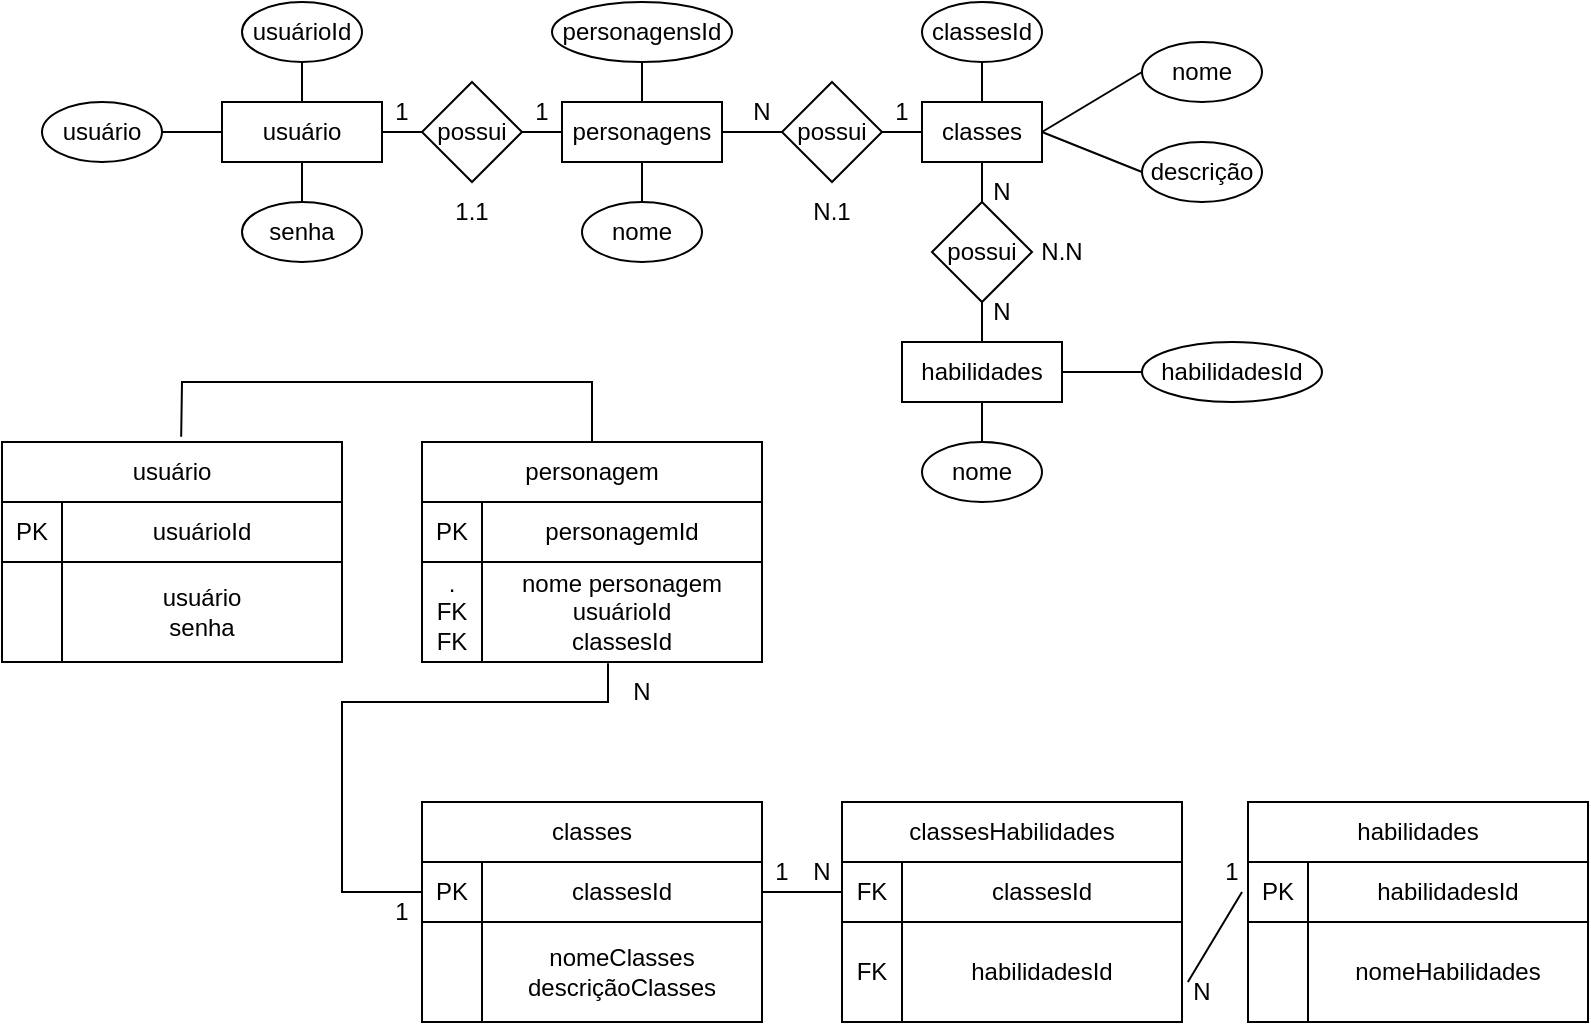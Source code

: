<mxfile version="20.4.0" type="device"><diagram id="oE5Raup7hdexDfxpyuE9" name="Página-1"><mxGraphModel dx="579" dy="300" grid="1" gridSize="10" guides="1" tooltips="1" connect="1" arrows="1" fold="1" page="1" pageScale="1" pageWidth="827" pageHeight="1169" math="0" shadow="0"><root><mxCell id="0"/><mxCell id="1" parent="0"/><mxCell id="1BjWfvMyRxZRmRcH1Ue--1" value="usuário" style="ellipse;whiteSpace=wrap;html=1;fontFamily=Helvetica;" vertex="1" parent="1"><mxGeometry x="30" y="160" width="60" height="30" as="geometry"/></mxCell><mxCell id="1BjWfvMyRxZRmRcH1Ue--2" value="usuárioId" style="ellipse;whiteSpace=wrap;html=1;fontFamily=Helvetica;" vertex="1" parent="1"><mxGeometry x="130" y="110" width="60" height="30" as="geometry"/></mxCell><mxCell id="1BjWfvMyRxZRmRcH1Ue--3" value="senha" style="ellipse;whiteSpace=wrap;html=1;fontFamily=Helvetica;" vertex="1" parent="1"><mxGeometry x="130" y="210" width="60" height="30" as="geometry"/></mxCell><mxCell id="1BjWfvMyRxZRmRcH1Ue--4" value="personagensId" style="ellipse;whiteSpace=wrap;html=1;fontFamily=Helvetica;" vertex="1" parent="1"><mxGeometry x="285" y="110" width="90" height="30" as="geometry"/></mxCell><mxCell id="1BjWfvMyRxZRmRcH1Ue--5" value="nome" style="ellipse;whiteSpace=wrap;html=1;fontFamily=Helvetica;" vertex="1" parent="1"><mxGeometry x="300" y="210" width="60" height="30" as="geometry"/></mxCell><mxCell id="1BjWfvMyRxZRmRcH1Ue--6" value="usuário" style="rounded=0;whiteSpace=wrap;html=1;fontFamily=Helvetica;" vertex="1" parent="1"><mxGeometry x="120" y="160" width="80" height="30" as="geometry"/></mxCell><mxCell id="1BjWfvMyRxZRmRcH1Ue--7" value="possui" style="rhombus;whiteSpace=wrap;html=1;fontFamily=Helvetica;" vertex="1" parent="1"><mxGeometry x="220" y="150" width="50" height="50" as="geometry"/></mxCell><mxCell id="1BjWfvMyRxZRmRcH1Ue--8" value="personagens" style="rounded=0;whiteSpace=wrap;html=1;fontFamily=Helvetica;" vertex="1" parent="1"><mxGeometry x="290" y="160" width="80" height="30" as="geometry"/></mxCell><mxCell id="1BjWfvMyRxZRmRcH1Ue--10" value="classes" style="rounded=0;whiteSpace=wrap;html=1;fontFamily=Helvetica;" vertex="1" parent="1"><mxGeometry x="470" y="160" width="60" height="30" as="geometry"/></mxCell><mxCell id="1BjWfvMyRxZRmRcH1Ue--11" value="possui" style="rhombus;whiteSpace=wrap;html=1;fontFamily=Helvetica;" vertex="1" parent="1"><mxGeometry x="475" y="210" width="50" height="50" as="geometry"/></mxCell><mxCell id="1BjWfvMyRxZRmRcH1Ue--14" value="classesId" style="ellipse;whiteSpace=wrap;html=1;fontFamily=Helvetica;" vertex="1" parent="1"><mxGeometry x="470" y="110" width="60" height="30" as="geometry"/></mxCell><mxCell id="1BjWfvMyRxZRmRcH1Ue--16" value="nome" style="ellipse;whiteSpace=wrap;html=1;fontFamily=Helvetica;" vertex="1" parent="1"><mxGeometry x="580" y="130" width="60" height="30" as="geometry"/></mxCell><mxCell id="1BjWfvMyRxZRmRcH1Ue--17" value="descrição" style="ellipse;whiteSpace=wrap;html=1;fontFamily=Helvetica;" vertex="1" parent="1"><mxGeometry x="580" y="180" width="60" height="30" as="geometry"/></mxCell><mxCell id="1BjWfvMyRxZRmRcH1Ue--18" value="habilidades" style="rounded=0;whiteSpace=wrap;html=1;fontFamily=Helvetica;" vertex="1" parent="1"><mxGeometry x="460" y="280" width="80" height="30" as="geometry"/></mxCell><mxCell id="1BjWfvMyRxZRmRcH1Ue--19" value="nome" style="ellipse;whiteSpace=wrap;html=1;fontFamily=Helvetica;" vertex="1" parent="1"><mxGeometry x="470" y="330" width="60" height="30" as="geometry"/></mxCell><mxCell id="1BjWfvMyRxZRmRcH1Ue--20" value="habilidadesId" style="ellipse;whiteSpace=wrap;html=1;fontFamily=Helvetica;" vertex="1" parent="1"><mxGeometry x="580" y="280" width="90" height="30" as="geometry"/></mxCell><mxCell id="1BjWfvMyRxZRmRcH1Ue--40" value="PK" style="whiteSpace=wrap;html=1;aspect=fixed;fontFamily=Helvetica;" vertex="1" parent="1"><mxGeometry x="10" y="360" width="30" height="30" as="geometry"/></mxCell><mxCell id="1BjWfvMyRxZRmRcH1Ue--41" value="usuárioId" style="rounded=0;whiteSpace=wrap;html=1;fontFamily=Helvetica;" vertex="1" parent="1"><mxGeometry x="40" y="360" width="140" height="30" as="geometry"/></mxCell><mxCell id="1BjWfvMyRxZRmRcH1Ue--42" value="usuário" style="rounded=0;whiteSpace=wrap;html=1;fontFamily=Helvetica;" vertex="1" parent="1"><mxGeometry x="10" y="330" width="170" height="30" as="geometry"/></mxCell><mxCell id="1BjWfvMyRxZRmRcH1Ue--45" value="" style="rounded=0;whiteSpace=wrap;html=1;fontFamily=Helvetica;" vertex="1" parent="1"><mxGeometry x="10" y="390" width="30" height="50" as="geometry"/></mxCell><mxCell id="1BjWfvMyRxZRmRcH1Ue--46" value="usuário&lt;br&gt;senha" style="rounded=0;whiteSpace=wrap;html=1;fontFamily=Helvetica;" vertex="1" parent="1"><mxGeometry x="40" y="390" width="140" height="50" as="geometry"/></mxCell><mxCell id="1BjWfvMyRxZRmRcH1Ue--47" value="personagem" style="rounded=0;whiteSpace=wrap;html=1;fontFamily=Helvetica;" vertex="1" parent="1"><mxGeometry x="220" y="330" width="170" height="30" as="geometry"/></mxCell><mxCell id="1BjWfvMyRxZRmRcH1Ue--48" value="PK" style="whiteSpace=wrap;html=1;aspect=fixed;fontFamily=Helvetica;" vertex="1" parent="1"><mxGeometry x="220" y="360" width="30" height="30" as="geometry"/></mxCell><mxCell id="1BjWfvMyRxZRmRcH1Ue--49" value="personagemId" style="rounded=0;whiteSpace=wrap;html=1;fontFamily=Helvetica;" vertex="1" parent="1"><mxGeometry x="250" y="360" width="140" height="30" as="geometry"/></mxCell><mxCell id="1BjWfvMyRxZRmRcH1Ue--50" value="nome personagem&lt;br&gt;usuárioId&lt;br&gt;classesId" style="rounded=0;whiteSpace=wrap;html=1;fontFamily=Helvetica;" vertex="1" parent="1"><mxGeometry x="250" y="390" width="140" height="50" as="geometry"/></mxCell><mxCell id="1BjWfvMyRxZRmRcH1Ue--51" value=".&lt;br&gt;FK&lt;br&gt;FK" style="rounded=0;whiteSpace=wrap;html=1;fontFamily=Helvetica;" vertex="1" parent="1"><mxGeometry x="220" y="390" width="30" height="50" as="geometry"/></mxCell><mxCell id="1BjWfvMyRxZRmRcH1Ue--64" value="classes" style="rounded=0;whiteSpace=wrap;html=1;fontFamily=Helvetica;" vertex="1" parent="1"><mxGeometry x="220" y="510" width="170" height="30" as="geometry"/></mxCell><mxCell id="1BjWfvMyRxZRmRcH1Ue--65" value="PK" style="whiteSpace=wrap;html=1;aspect=fixed;fontFamily=Helvetica;" vertex="1" parent="1"><mxGeometry x="220" y="540" width="30" height="30" as="geometry"/></mxCell><mxCell id="1BjWfvMyRxZRmRcH1Ue--66" value="classesId" style="rounded=0;whiteSpace=wrap;html=1;fontFamily=Helvetica;" vertex="1" parent="1"><mxGeometry x="250" y="540" width="140" height="30" as="geometry"/></mxCell><mxCell id="1BjWfvMyRxZRmRcH1Ue--67" value="nomeClasses&lt;br&gt;descriçãoClasses" style="rounded=0;whiteSpace=wrap;html=1;fontFamily=Helvetica;" vertex="1" parent="1"><mxGeometry x="250" y="570" width="140" height="50" as="geometry"/></mxCell><mxCell id="1BjWfvMyRxZRmRcH1Ue--68" value="" style="rounded=0;whiteSpace=wrap;html=1;fontFamily=Helvetica;" vertex="1" parent="1"><mxGeometry x="220" y="570" width="30" height="50" as="geometry"/></mxCell><mxCell id="1BjWfvMyRxZRmRcH1Ue--69" value="classesHabilidades" style="rounded=0;whiteSpace=wrap;html=1;fontFamily=Helvetica;" vertex="1" parent="1"><mxGeometry x="430" y="510" width="170" height="30" as="geometry"/></mxCell><mxCell id="1BjWfvMyRxZRmRcH1Ue--70" value="FK" style="whiteSpace=wrap;html=1;aspect=fixed;fontFamily=Helvetica;" vertex="1" parent="1"><mxGeometry x="430" y="540" width="30" height="30" as="geometry"/></mxCell><mxCell id="1BjWfvMyRxZRmRcH1Ue--71" value="classesId" style="rounded=0;whiteSpace=wrap;html=1;fontFamily=Helvetica;" vertex="1" parent="1"><mxGeometry x="460" y="540" width="140" height="30" as="geometry"/></mxCell><mxCell id="1BjWfvMyRxZRmRcH1Ue--72" value="habilidadesId" style="rounded=0;whiteSpace=wrap;html=1;fontFamily=Helvetica;" vertex="1" parent="1"><mxGeometry x="460" y="570" width="140" height="50" as="geometry"/></mxCell><mxCell id="1BjWfvMyRxZRmRcH1Ue--73" value="FK" style="rounded=0;whiteSpace=wrap;html=1;fontFamily=Helvetica;" vertex="1" parent="1"><mxGeometry x="430" y="570" width="30" height="50" as="geometry"/></mxCell><mxCell id="1BjWfvMyRxZRmRcH1Ue--74" value="habilidades" style="rounded=0;whiteSpace=wrap;html=1;fontFamily=Helvetica;" vertex="1" parent="1"><mxGeometry x="633" y="510" width="170" height="30" as="geometry"/></mxCell><mxCell id="1BjWfvMyRxZRmRcH1Ue--75" value="habilidadesId" style="rounded=0;whiteSpace=wrap;html=1;fontFamily=Helvetica;" vertex="1" parent="1"><mxGeometry x="663" y="540" width="140" height="30" as="geometry"/></mxCell><mxCell id="1BjWfvMyRxZRmRcH1Ue--76" value="PK" style="whiteSpace=wrap;html=1;aspect=fixed;fontFamily=Helvetica;" vertex="1" parent="1"><mxGeometry x="633" y="540" width="30" height="30" as="geometry"/></mxCell><mxCell id="1BjWfvMyRxZRmRcH1Ue--77" value="" style="rounded=0;whiteSpace=wrap;html=1;fontFamily=Helvetica;" vertex="1" parent="1"><mxGeometry x="633" y="570" width="30" height="50" as="geometry"/></mxCell><mxCell id="1BjWfvMyRxZRmRcH1Ue--78" value="nomeHabilidades" style="rounded=0;whiteSpace=wrap;html=1;fontFamily=Helvetica;" vertex="1" parent="1"><mxGeometry x="663" y="570" width="140" height="50" as="geometry"/></mxCell><mxCell id="1BjWfvMyRxZRmRcH1Ue--86" value="" style="endArrow=none;html=1;rounded=0;fontFamily=Helvetica;exitX=1;exitY=0.5;exitDx=0;exitDy=0;entryX=0;entryY=0.5;entryDx=0;entryDy=0;" edge="1" parent="1" source="1BjWfvMyRxZRmRcH1Ue--1" target="1BjWfvMyRxZRmRcH1Ue--6"><mxGeometry width="50" height="50" relative="1" as="geometry"><mxPoint x="310" y="250" as="sourcePoint"/><mxPoint x="360" y="200" as="targetPoint"/></mxGeometry></mxCell><mxCell id="1BjWfvMyRxZRmRcH1Ue--9" value="possui" style="rhombus;whiteSpace=wrap;html=1;fontFamily=Helvetica;" vertex="1" parent="1"><mxGeometry x="400" y="150" width="50" height="50" as="geometry"/></mxCell><mxCell id="1BjWfvMyRxZRmRcH1Ue--89" value="" style="edgeStyle=orthogonalEdgeStyle;rounded=0;orthogonalLoop=1;jettySize=auto;html=1;fontFamily=Helvetica;endArrow=none;entryX=0;entryY=0.5;entryDx=0;entryDy=0;" edge="1" parent="1" source="1BjWfvMyRxZRmRcH1Ue--1" target="1BjWfvMyRxZRmRcH1Ue--6"><mxGeometry relative="1" as="geometry"><mxPoint x="90" y="175" as="sourcePoint"/><mxPoint x="530" y="175" as="targetPoint"/></mxGeometry></mxCell><mxCell id="1BjWfvMyRxZRmRcH1Ue--92" value="" style="endArrow=none;html=1;rounded=0;fontFamily=Helvetica;exitX=1;exitY=0.5;exitDx=0;exitDy=0;entryX=0;entryY=0.5;entryDx=0;entryDy=0;" edge="1" parent="1" source="1BjWfvMyRxZRmRcH1Ue--6" target="1BjWfvMyRxZRmRcH1Ue--7"><mxGeometry width="50" height="50" relative="1" as="geometry"><mxPoint x="310" y="250" as="sourcePoint"/><mxPoint x="360" y="200" as="targetPoint"/></mxGeometry></mxCell><mxCell id="1BjWfvMyRxZRmRcH1Ue--94" value="" style="endArrow=none;html=1;rounded=0;fontFamily=Helvetica;exitX=0;exitY=0.5;exitDx=0;exitDy=0;entryX=1;entryY=0.5;entryDx=0;entryDy=0;" edge="1" parent="1" source="1BjWfvMyRxZRmRcH1Ue--9" target="1BjWfvMyRxZRmRcH1Ue--8"><mxGeometry width="50" height="50" relative="1" as="geometry"><mxPoint x="310" y="250" as="sourcePoint"/><mxPoint x="360" y="200" as="targetPoint"/></mxGeometry></mxCell><mxCell id="1BjWfvMyRxZRmRcH1Ue--95" value="" style="endArrow=none;html=1;rounded=0;fontFamily=Helvetica;exitX=0;exitY=0.5;exitDx=0;exitDy=0;entryX=1;entryY=0.5;entryDx=0;entryDy=0;" edge="1" parent="1" source="1BjWfvMyRxZRmRcH1Ue--10" target="1BjWfvMyRxZRmRcH1Ue--9"><mxGeometry width="50" height="50" relative="1" as="geometry"><mxPoint x="310" y="250" as="sourcePoint"/><mxPoint x="360" y="200" as="targetPoint"/></mxGeometry></mxCell><mxCell id="1BjWfvMyRxZRmRcH1Ue--96" value="" style="endArrow=none;html=1;rounded=0;fontFamily=Helvetica;entryX=0;entryY=0.5;entryDx=0;entryDy=0;exitX=1;exitY=0.5;exitDx=0;exitDy=0;" edge="1" parent="1" source="1BjWfvMyRxZRmRcH1Ue--10" target="1BjWfvMyRxZRmRcH1Ue--16"><mxGeometry width="50" height="50" relative="1" as="geometry"><mxPoint x="310" y="250" as="sourcePoint"/><mxPoint x="360" y="200" as="targetPoint"/></mxGeometry></mxCell><mxCell id="1BjWfvMyRxZRmRcH1Ue--97" value="" style="endArrow=none;html=1;rounded=0;fontFamily=Helvetica;entryX=0;entryY=0.5;entryDx=0;entryDy=0;exitX=1;exitY=0.5;exitDx=0;exitDy=0;" edge="1" parent="1" source="1BjWfvMyRxZRmRcH1Ue--10" target="1BjWfvMyRxZRmRcH1Ue--17"><mxGeometry width="50" height="50" relative="1" as="geometry"><mxPoint x="310" y="250" as="sourcePoint"/><mxPoint x="360" y="200" as="targetPoint"/></mxGeometry></mxCell><mxCell id="1BjWfvMyRxZRmRcH1Ue--98" value="" style="endArrow=none;html=1;rounded=0;fontFamily=Helvetica;exitX=0.5;exitY=0;exitDx=0;exitDy=0;entryX=0.5;entryY=1;entryDx=0;entryDy=0;" edge="1" parent="1" source="1BjWfvMyRxZRmRcH1Ue--3" target="1BjWfvMyRxZRmRcH1Ue--6"><mxGeometry width="50" height="50" relative="1" as="geometry"><mxPoint x="310" y="250" as="sourcePoint"/><mxPoint x="360" y="200" as="targetPoint"/></mxGeometry></mxCell><mxCell id="1BjWfvMyRxZRmRcH1Ue--99" value="" style="endArrow=none;html=1;rounded=0;fontFamily=Helvetica;exitX=0.5;exitY=1;exitDx=0;exitDy=0;entryX=0.5;entryY=0;entryDx=0;entryDy=0;" edge="1" parent="1" source="1BjWfvMyRxZRmRcH1Ue--2" target="1BjWfvMyRxZRmRcH1Ue--6"><mxGeometry width="50" height="50" relative="1" as="geometry"><mxPoint x="310" y="250" as="sourcePoint"/><mxPoint x="360" y="200" as="targetPoint"/></mxGeometry></mxCell><mxCell id="1BjWfvMyRxZRmRcH1Ue--100" value="" style="endArrow=none;html=1;rounded=0;fontFamily=Helvetica;exitX=0.5;exitY=1;exitDx=0;exitDy=0;entryX=0.5;entryY=0;entryDx=0;entryDy=0;" edge="1" parent="1" source="1BjWfvMyRxZRmRcH1Ue--4" target="1BjWfvMyRxZRmRcH1Ue--8"><mxGeometry width="50" height="50" relative="1" as="geometry"><mxPoint x="310" y="250" as="sourcePoint"/><mxPoint x="360" y="200" as="targetPoint"/></mxGeometry></mxCell><mxCell id="1BjWfvMyRxZRmRcH1Ue--101" value="" style="endArrow=none;html=1;rounded=0;fontFamily=Helvetica;entryX=0.5;entryY=1;entryDx=0;entryDy=0;exitX=0.5;exitY=0;exitDx=0;exitDy=0;" edge="1" parent="1" source="1BjWfvMyRxZRmRcH1Ue--5" target="1BjWfvMyRxZRmRcH1Ue--8"><mxGeometry width="50" height="50" relative="1" as="geometry"><mxPoint x="310" y="250" as="sourcePoint"/><mxPoint x="360" y="200" as="targetPoint"/></mxGeometry></mxCell><mxCell id="1BjWfvMyRxZRmRcH1Ue--102" value="" style="endArrow=none;html=1;rounded=0;fontFamily=Helvetica;entryX=0.5;entryY=1;entryDx=0;entryDy=0;exitX=0.5;exitY=0;exitDx=0;exitDy=0;" edge="1" parent="1" source="1BjWfvMyRxZRmRcH1Ue--10" target="1BjWfvMyRxZRmRcH1Ue--14"><mxGeometry width="50" height="50" relative="1" as="geometry"><mxPoint x="310" y="250" as="sourcePoint"/><mxPoint x="500" y="150" as="targetPoint"/></mxGeometry></mxCell><mxCell id="1BjWfvMyRxZRmRcH1Ue--104" value="" style="endArrow=none;html=1;rounded=0;fontFamily=Helvetica;entryX=0.5;entryY=1;entryDx=0;entryDy=0;exitX=0.5;exitY=0;exitDx=0;exitDy=0;" edge="1" parent="1" source="1BjWfvMyRxZRmRcH1Ue--11" target="1BjWfvMyRxZRmRcH1Ue--10"><mxGeometry width="50" height="50" relative="1" as="geometry"><mxPoint x="310" y="250" as="sourcePoint"/><mxPoint x="360" y="200" as="targetPoint"/></mxGeometry></mxCell><mxCell id="1BjWfvMyRxZRmRcH1Ue--105" value="" style="endArrow=none;html=1;rounded=0;fontFamily=Helvetica;entryX=0.5;entryY=1;entryDx=0;entryDy=0;exitX=0.5;exitY=0;exitDx=0;exitDy=0;" edge="1" parent="1" source="1BjWfvMyRxZRmRcH1Ue--18" target="1BjWfvMyRxZRmRcH1Ue--11"><mxGeometry width="50" height="50" relative="1" as="geometry"><mxPoint x="310" y="250" as="sourcePoint"/><mxPoint x="360" y="200" as="targetPoint"/></mxGeometry></mxCell><mxCell id="1BjWfvMyRxZRmRcH1Ue--106" value="" style="endArrow=none;html=1;rounded=0;fontFamily=Helvetica;entryX=0.5;entryY=1;entryDx=0;entryDy=0;exitX=0.5;exitY=0;exitDx=0;exitDy=0;" edge="1" parent="1" source="1BjWfvMyRxZRmRcH1Ue--19" target="1BjWfvMyRxZRmRcH1Ue--18"><mxGeometry width="50" height="50" relative="1" as="geometry"><mxPoint x="310" y="250" as="sourcePoint"/><mxPoint x="360" y="200" as="targetPoint"/></mxGeometry></mxCell><mxCell id="1BjWfvMyRxZRmRcH1Ue--107" value="" style="endArrow=none;html=1;rounded=0;fontFamily=Helvetica;exitX=0;exitY=0.5;exitDx=0;exitDy=0;entryX=1;entryY=0.5;entryDx=0;entryDy=0;" edge="1" parent="1" source="1BjWfvMyRxZRmRcH1Ue--20" target="1BjWfvMyRxZRmRcH1Ue--18"><mxGeometry width="50" height="50" relative="1" as="geometry"><mxPoint x="310" y="250" as="sourcePoint"/><mxPoint x="360" y="200" as="targetPoint"/></mxGeometry></mxCell><mxCell id="1BjWfvMyRxZRmRcH1Ue--108" value="" style="endArrow=none;html=1;rounded=0;fontFamily=Helvetica;entryX=0.5;entryY=0;entryDx=0;entryDy=0;exitX=0.527;exitY=-0.089;exitDx=0;exitDy=0;exitPerimeter=0;" edge="1" parent="1" source="1BjWfvMyRxZRmRcH1Ue--42" target="1BjWfvMyRxZRmRcH1Ue--47"><mxGeometry width="50" height="50" relative="1" as="geometry"><mxPoint x="317" y="300" as="sourcePoint"/><mxPoint x="280" y="330" as="targetPoint"/><Array as="points"><mxPoint x="100" y="300"/><mxPoint x="305" y="300"/></Array></mxGeometry></mxCell><mxCell id="1BjWfvMyRxZRmRcH1Ue--109" value="" style="endArrow=none;html=1;rounded=0;fontFamily=Helvetica;entryX=0.45;entryY=1.013;entryDx=0;entryDy=0;entryPerimeter=0;exitX=0;exitY=0.5;exitDx=0;exitDy=0;" edge="1" parent="1" source="1BjWfvMyRxZRmRcH1Ue--65" target="1BjWfvMyRxZRmRcH1Ue--50"><mxGeometry width="50" height="50" relative="1" as="geometry"><mxPoint x="230" y="580" as="sourcePoint"/><mxPoint x="280" y="530" as="targetPoint"/><Array as="points"><mxPoint x="180" y="555"/><mxPoint x="180" y="460"/><mxPoint x="313" y="460"/></Array></mxGeometry></mxCell><mxCell id="1BjWfvMyRxZRmRcH1Ue--110" value="" style="endArrow=none;html=1;rounded=0;fontFamily=Helvetica;entryX=0;entryY=0.5;entryDx=0;entryDy=0;" edge="1" parent="1" target="1BjWfvMyRxZRmRcH1Ue--70"><mxGeometry width="50" height="50" relative="1" as="geometry"><mxPoint x="390" y="555" as="sourcePoint"/><mxPoint x="420" y="530" as="targetPoint"/></mxGeometry></mxCell><mxCell id="1BjWfvMyRxZRmRcH1Ue--111" value="" style="endArrow=none;html=1;rounded=0;fontFamily=Helvetica;exitX=1.021;exitY=0.6;exitDx=0;exitDy=0;exitPerimeter=0;" edge="1" parent="1" source="1BjWfvMyRxZRmRcH1Ue--72"><mxGeometry width="50" height="50" relative="1" as="geometry"><mxPoint x="370" y="580" as="sourcePoint"/><mxPoint x="630" y="555" as="targetPoint"/></mxGeometry></mxCell><mxCell id="1BjWfvMyRxZRmRcH1Ue--114" value="" style="endArrow=none;html=1;rounded=0;fontFamily=Helvetica;exitX=1;exitY=0.5;exitDx=0;exitDy=0;entryX=0;entryY=0.5;entryDx=0;entryDy=0;" edge="1" parent="1" source="1BjWfvMyRxZRmRcH1Ue--7" target="1BjWfvMyRxZRmRcH1Ue--8"><mxGeometry width="50" height="50" relative="1" as="geometry"><mxPoint x="270" y="220" as="sourcePoint"/><mxPoint x="320" y="170" as="targetPoint"/></mxGeometry></mxCell><mxCell id="1BjWfvMyRxZRmRcH1Ue--115" value="1" style="text;html=1;strokeColor=none;fillColor=none;align=center;verticalAlign=middle;whiteSpace=wrap;rounded=0;fontFamily=Helvetica;" vertex="1" parent="1"><mxGeometry x="180" y="150" width="60" height="30" as="geometry"/></mxCell><mxCell id="1BjWfvMyRxZRmRcH1Ue--116" value="1" style="text;html=1;strokeColor=none;fillColor=none;align=center;verticalAlign=middle;whiteSpace=wrap;rounded=0;fontFamily=Helvetica;" vertex="1" parent="1"><mxGeometry x="250" y="150" width="60" height="30" as="geometry"/></mxCell><mxCell id="1BjWfvMyRxZRmRcH1Ue--117" value="1" style="text;html=1;strokeColor=none;fillColor=none;align=center;verticalAlign=middle;whiteSpace=wrap;rounded=0;fontFamily=Helvetica;" vertex="1" parent="1"><mxGeometry x="430" y="150" width="60" height="30" as="geometry"/></mxCell><mxCell id="1BjWfvMyRxZRmRcH1Ue--118" value="N&lt;span style=&quot;color: rgba(0, 0, 0, 0); font-family: monospace; font-size: 0px; text-align: start;&quot;&gt;%3CmxGraphModel%3E%3Croot%3E%3CmxCell%20id%3D%220%22%2F%3E%3CmxCell%20id%3D%221%22%20parent%3D%220%22%2F%3E%3CmxCell%20id%3D%222%22%20value%3D%221%22%20style%3D%22text%3Bhtml%3D1%3BstrokeColor%3Dnone%3BfillColor%3Dnone%3Balign%3Dcenter%3BverticalAlign%3Dmiddle%3BwhiteSpace%3Dwrap%3Brounded%3D0%3BfontFamily%3DHelvetica%3B%22%20vertex%3D%221%22%20parent%3D%221%22%3E%3CmxGeometry%20x%3D%22180%22%20y%3D%22150%22%20width%3D%2260%22%20height%3D%2230%22%20as%3D%22geometry%22%2F%3E%3C%2FmxCell%3E%3C%2Froot%3E%3C%2FmxGraphModel%3E&lt;/span&gt;&lt;span style=&quot;color: rgba(0, 0, 0, 0); font-family: monospace; font-size: 0px; text-align: start;&quot;&gt;%3CmxGraphModel%3E%3Croot%3E%3CmxCell%20id%3D%220%22%2F%3E%3CmxCell%20id%3D%221%22%20parent%3D%220%22%2F%3E%3CmxCell%20id%3D%222%22%20value%3D%221%22%20style%3D%22text%3Bhtml%3D1%3BstrokeColor%3Dnone%3BfillColor%3Dnone%3Balign%3Dcenter%3BverticalAlign%3Dmiddle%3BwhiteSpace%3Dwrap%3Brounded%3D0%3BfontFamily%3DHelvetica%3B%22%20vertex%3D%221%22%20parent%3D%221%22%3E%3CmxGeometry%20x%3D%22180%22%20y%3D%22150%22%20width%3D%2260%22%20height%3D%2230%22%20as%3D%22geometry%22%2F%3E%3C%2FmxCell%3E%3C%2Froot%3E%3C%2FmxGraphModel%3E&lt;/span&gt;" style="text;html=1;strokeColor=none;fillColor=none;align=center;verticalAlign=middle;whiteSpace=wrap;rounded=0;fontFamily=Helvetica;" vertex="1" parent="1"><mxGeometry x="360" y="150" width="60" height="30" as="geometry"/></mxCell><mxCell id="1BjWfvMyRxZRmRcH1Ue--119" value="1.1" style="text;html=1;strokeColor=none;fillColor=none;align=center;verticalAlign=middle;whiteSpace=wrap;rounded=0;fontFamily=Helvetica;" vertex="1" parent="1"><mxGeometry x="215" y="200" width="60" height="30" as="geometry"/></mxCell><mxCell id="1BjWfvMyRxZRmRcH1Ue--120" value="N.1" style="text;html=1;strokeColor=none;fillColor=none;align=center;verticalAlign=middle;whiteSpace=wrap;rounded=0;fontFamily=Helvetica;" vertex="1" parent="1"><mxGeometry x="395" y="200" width="60" height="30" as="geometry"/></mxCell><mxCell id="1BjWfvMyRxZRmRcH1Ue--121" value="N&lt;span style=&quot;color: rgba(0, 0, 0, 0); font-family: monospace; font-size: 0px; text-align: start;&quot;&gt;%3CmxGraphModel%3E%3Croot%3E%3CmxCell%20id%3D%220%22%2F%3E%3CmxCell%20id%3D%221%22%20parent%3D%220%22%2F%3E%3CmxCell%20id%3D%222%22%20value%3D%221%22%20style%3D%22text%3Bhtml%3D1%3BstrokeColor%3Dnone%3BfillColor%3Dnone%3Balign%3Dcenter%3BverticalAlign%3Dmiddle%3BwhiteSpace%3Dwrap%3Brounded%3D0%3BfontFamily%3DHelvetica%3B%22%20vertex%3D%221%22%20parent%3D%221%22%3E%3CmxGeometry%20x%3D%22180%22%20y%3D%22150%22%20width%3D%2260%22%20height%3D%2230%22%20as%3D%22geometry%22%2F%3E%3C%2FmxCell%3E%3C%2Froot%3E%3C%2FmxGraphModel%3E&lt;/span&gt;&lt;span style=&quot;color: rgba(0, 0, 0, 0); font-family: monospace; font-size: 0px; text-align: start;&quot;&gt;%3CmxGraphModel%3E%3Croot%3E%3CmxCell%20id%3D%220%22%2F%3E%3CmxCell%20id%3D%221%22%20parent%3D%220%22%2F%3E%3CmxCell%20id%3D%222%22%20value%3D%221%22%20style%3D%22text%3Bhtml%3D1%3BstrokeColor%3Dnone%3BfillColor%3Dnone%3Balign%3Dcenter%3BverticalAlign%3Dmiddle%3BwhiteSpace%3Dwrap%3Brounded%3D0%3BfontFamily%3DHelvetica%3B%22%20vertex%3D%221%22%20parent%3D%221%22%3E%3CmxGeometry%20x%3D%22180%22%20y%3D%22150%22%20width%3D%2260%22%20height%3D%2230%22%20as%3D%22geometry%22%2F%3E%3C%2FmxCell%3E%3C%2Froot%3E%3C%2FmxGraphModel%3E&lt;/span&gt;" style="text;html=1;strokeColor=none;fillColor=none;align=center;verticalAlign=middle;whiteSpace=wrap;rounded=0;fontFamily=Helvetica;" vertex="1" parent="1"><mxGeometry x="480" y="190" width="60" height="30" as="geometry"/></mxCell><mxCell id="1BjWfvMyRxZRmRcH1Ue--122" value="N&lt;span style=&quot;color: rgba(0, 0, 0, 0); font-family: monospace; font-size: 0px; text-align: start;&quot;&gt;%3CmxGraphModel%3E%3Croot%3E%3CmxCell%20id%3D%220%22%2F%3E%3CmxCell%20id%3D%221%22%20parent%3D%220%22%2F%3E%3CmxCell%20id%3D%222%22%20value%3D%221%22%20style%3D%22text%3Bhtml%3D1%3BstrokeColor%3Dnone%3BfillColor%3Dnone%3Balign%3Dcenter%3BverticalAlign%3Dmiddle%3BwhiteSpace%3Dwrap%3Brounded%3D0%3BfontFamily%3DHelvetica%3B%22%20vertex%3D%221%22%20parent%3D%221%22%3E%3CmxGeometry%20x%3D%22180%22%20y%3D%22150%22%20width%3D%2260%22%20height%3D%2230%22%20as%3D%22geometry%22%2F%3E%3C%2FmxCell%3E%3C%2Froot%3E%3C%2FmxGraphModel%3E&lt;/span&gt;&lt;span style=&quot;color: rgba(0, 0, 0, 0); font-family: monospace; font-size: 0px; text-align: start;&quot;&gt;%3CmxGraphModel%3E%3Croot%3E%3CmxCell%20id%3D%220%22%2F%3E%3CmxCell%20id%3D%221%22%20parent%3D%220%22%2F%3E%3CmxCell%20id%3D%222%22%20value%3D%221%22%20style%3D%22text%3Bhtml%3D1%3BstrokeColor%3Dnone%3BfillColor%3Dnone%3Balign%3Dcenter%3BverticalAlign%3Dmiddle%3BwhiteSpace%3Dwrap%3Brounded%3D0%3BfontFamily%3DHelvetica%3B%22%20vertex%3D%221%22%20parent%3D%221%22%3E%3CmxGeometry%20x%3D%22180%22%20y%3D%22150%22%20width%3D%2260%22%20height%3D%2230%22%20as%3D%22geometry%22%2F%3E%3C%2FmxCell%3E%3C%2Froot%3E%3C%2FmxGraphModel%3E&lt;/span&gt;" style="text;html=1;strokeColor=none;fillColor=none;align=center;verticalAlign=middle;whiteSpace=wrap;rounded=0;fontFamily=Helvetica;" vertex="1" parent="1"><mxGeometry x="480" y="250" width="60" height="30" as="geometry"/></mxCell><mxCell id="1BjWfvMyRxZRmRcH1Ue--123" value="N.N" style="text;html=1;strokeColor=none;fillColor=none;align=center;verticalAlign=middle;whiteSpace=wrap;rounded=0;fontFamily=Helvetica;" vertex="1" parent="1"><mxGeometry x="510" y="220" width="60" height="30" as="geometry"/></mxCell><mxCell id="1BjWfvMyRxZRmRcH1Ue--124" value="N&lt;span style=&quot;color: rgba(0, 0, 0, 0); font-family: monospace; font-size: 0px; text-align: start;&quot;&gt;%3CmxGraphModel%3E%3Croot%3E%3CmxCell%20id%3D%220%22%2F%3E%3CmxCell%20id%3D%221%22%20parent%3D%220%22%2F%3E%3CmxCell%20id%3D%222%22%20value%3D%221%22%20style%3D%22text%3Bhtml%3D1%3BstrokeColor%3Dnone%3BfillColor%3Dnone%3Balign%3Dcenter%3BverticalAlign%3Dmiddle%3BwhiteSpace%3Dwrap%3Brounded%3D0%3BfontFamily%3DHelvetica%3B%22%20vertex%3D%221%22%20parent%3D%221%22%3E%3CmxGeometry%20x%3D%22180%22%20y%3D%22150%22%20width%3D%2260%22%20height%3D%2230%22%20as%3D%22geometry%22%2F%3E%3C%2FmxCell%3E%3C%2Froot%3E%3C%2FmxGraphModel%3E&lt;/span&gt;&lt;span style=&quot;color: rgba(0, 0, 0, 0); font-family: monospace; font-size: 0px; text-align: start;&quot;&gt;%3CmxGraphModel%3E%3Croot%3E%3CmxCell%20id%3D%220%22%2F%3E%3CmxCell%20id%3D%221%22%20parent%3D%220%22%2F%3E%3CmxCell%20id%3D%222%22%20value%3D%221%22%20style%3D%22text%3Bhtml%3D1%3BstrokeColor%3Dnone%3BfillColor%3Dnone%3Balign%3Dcenter%3BverticalAlign%3Dmiddle%3BwhiteSpace%3Dwrap%3Brounded%3D0%3BfontFamily%3DHelvetica%3B%22%20vertex%3D%221%22%20parent%3D%221%22%3E%3CmxGeometry%20x%3D%22180%22%20y%3D%22150%22%20width%3D%2260%22%20height%3D%2230%22%20as%3D%22geometry%22%2F%3E%3C%2FmxCell%3E%3C%2Froot%3E%3C%2FmxGraphModel%3E&lt;/span&gt;" style="text;html=1;strokeColor=none;fillColor=none;align=center;verticalAlign=middle;whiteSpace=wrap;rounded=0;fontFamily=Helvetica;" vertex="1" parent="1"><mxGeometry x="300" y="440" width="60" height="30" as="geometry"/></mxCell><mxCell id="1BjWfvMyRxZRmRcH1Ue--125" value="1" style="text;html=1;strokeColor=none;fillColor=none;align=center;verticalAlign=middle;whiteSpace=wrap;rounded=0;fontFamily=Helvetica;" vertex="1" parent="1"><mxGeometry x="180" y="550" width="60" height="30" as="geometry"/></mxCell><mxCell id="1BjWfvMyRxZRmRcH1Ue--126" value="1" style="text;html=1;strokeColor=none;fillColor=none;align=center;verticalAlign=middle;whiteSpace=wrap;rounded=0;fontFamily=Helvetica;" vertex="1" parent="1"><mxGeometry x="370" y="530" width="60" height="30" as="geometry"/></mxCell><mxCell id="1BjWfvMyRxZRmRcH1Ue--127" value="N&lt;span style=&quot;color: rgba(0, 0, 0, 0); font-family: monospace; font-size: 0px; text-align: start;&quot;&gt;%3CmxGraphModel%3E%3Croot%3E%3CmxCell%20id%3D%220%22%2F%3E%3CmxCell%20id%3D%221%22%20parent%3D%220%22%2F%3E%3CmxCell%20id%3D%222%22%20value%3D%221%22%20style%3D%22text%3Bhtml%3D1%3BstrokeColor%3Dnone%3BfillColor%3Dnone%3Balign%3Dcenter%3BverticalAlign%3Dmiddle%3BwhiteSpace%3Dwrap%3Brounded%3D0%3BfontFamily%3DHelvetica%3B%22%20vertex%3D%221%22%20parent%3D%221%22%3E%3CmxGeometry%20x%3D%22180%22%20y%3D%22150%22%20width%3D%2260%22%20height%3D%2230%22%20as%3D%22geometry%22%2F%3E%3C%2FmxCell%3E%3C%2Froot%3E%3C%2FmxGraphModel%3E&lt;/span&gt;&lt;span style=&quot;color: rgba(0, 0, 0, 0); font-family: monospace; font-size: 0px; text-align: start;&quot;&gt;%3CmxGraphModel%3E%3Croot%3E%3CmxCell%20id%3D%220%22%2F%3E%3CmxCell%20id%3D%221%22%20parent%3D%220%22%2F%3E%3CmxCell%20id%3D%222%22%20value%3D%221%22%20style%3D%22text%3Bhtml%3D1%3BstrokeColor%3Dnone%3BfillColor%3Dnone%3Balign%3Dcenter%3BverticalAlign%3Dmiddle%3BwhiteSpace%3Dwrap%3Brounded%3D0%3BfontFamily%3DHelvetica%3B%22%20vertex%3D%221%22%20parent%3D%221%22%3E%3CmxGeometry%20x%3D%22180%22%20y%3D%22150%22%20width%3D%2260%22%20height%3D%2230%22%20as%3D%22geometry%22%2F%3E%3C%2FmxCell%3E%3C%2Froot%3E%3C%2FmxGraphModel%3E&lt;/span&gt;" style="text;html=1;strokeColor=none;fillColor=none;align=center;verticalAlign=middle;whiteSpace=wrap;rounded=0;fontFamily=Helvetica;" vertex="1" parent="1"><mxGeometry x="390" y="530" width="60" height="30" as="geometry"/></mxCell><mxCell id="1BjWfvMyRxZRmRcH1Ue--128" value="N&lt;span style=&quot;color: rgba(0, 0, 0, 0); font-family: monospace; font-size: 0px; text-align: start;&quot;&gt;%3CmxGraphModel%3E%3Croot%3E%3CmxCell%20id%3D%220%22%2F%3E%3CmxCell%20id%3D%221%22%20parent%3D%220%22%2F%3E%3CmxCell%20id%3D%222%22%20value%3D%221%22%20style%3D%22text%3Bhtml%3D1%3BstrokeColor%3Dnone%3BfillColor%3Dnone%3Balign%3Dcenter%3BverticalAlign%3Dmiddle%3BwhiteSpace%3Dwrap%3Brounded%3D0%3BfontFamily%3DHelvetica%3B%22%20vertex%3D%221%22%20parent%3D%221%22%3E%3CmxGeometry%20x%3D%22180%22%20y%3D%22150%22%20width%3D%2260%22%20height%3D%2230%22%20as%3D%22geometry%22%2F%3E%3C%2FmxCell%3E%3C%2Froot%3E%3C%2FmxGraphModel%3E&lt;/span&gt;&lt;span style=&quot;color: rgba(0, 0, 0, 0); font-family: monospace; font-size: 0px; text-align: start;&quot;&gt;%3CmxGraphModel%3E%3Croot%3E%3CmxCell%20id%3D%220%22%2F%3E%3CmxCell%20id%3D%221%22%20parent%3D%220%22%2F%3E%3CmxCell%20id%3D%222%22%20value%3D%221%22%20style%3D%22text%3Bhtml%3D1%3BstrokeColor%3Dnone%3BfillColor%3Dnone%3Balign%3Dcenter%3BverticalAlign%3Dmiddle%3BwhiteSpace%3Dwrap%3Brounded%3D0%3BfontFamily%3DHelvetica%3B%22%20vertex%3D%221%22%20parent%3D%221%22%3E%3CmxGeometry%20x%3D%22180%22%20y%3D%22150%22%20width%3D%2260%22%20height%3D%2230%22%20as%3D%22geometry%22%2F%3E%3C%2FmxCell%3E%3C%2Froot%3E%3C%2FmxGraphModel%3E&lt;/span&gt;" style="text;html=1;strokeColor=none;fillColor=none;align=center;verticalAlign=middle;whiteSpace=wrap;rounded=0;fontFamily=Helvetica;" vertex="1" parent="1"><mxGeometry x="580" y="590" width="60" height="30" as="geometry"/></mxCell><mxCell id="1BjWfvMyRxZRmRcH1Ue--129" value="1" style="text;html=1;strokeColor=none;fillColor=none;align=center;verticalAlign=middle;whiteSpace=wrap;rounded=0;fontFamily=Helvetica;" vertex="1" parent="1"><mxGeometry x="595" y="530" width="60" height="30" as="geometry"/></mxCell></root></mxGraphModel></diagram></mxfile>